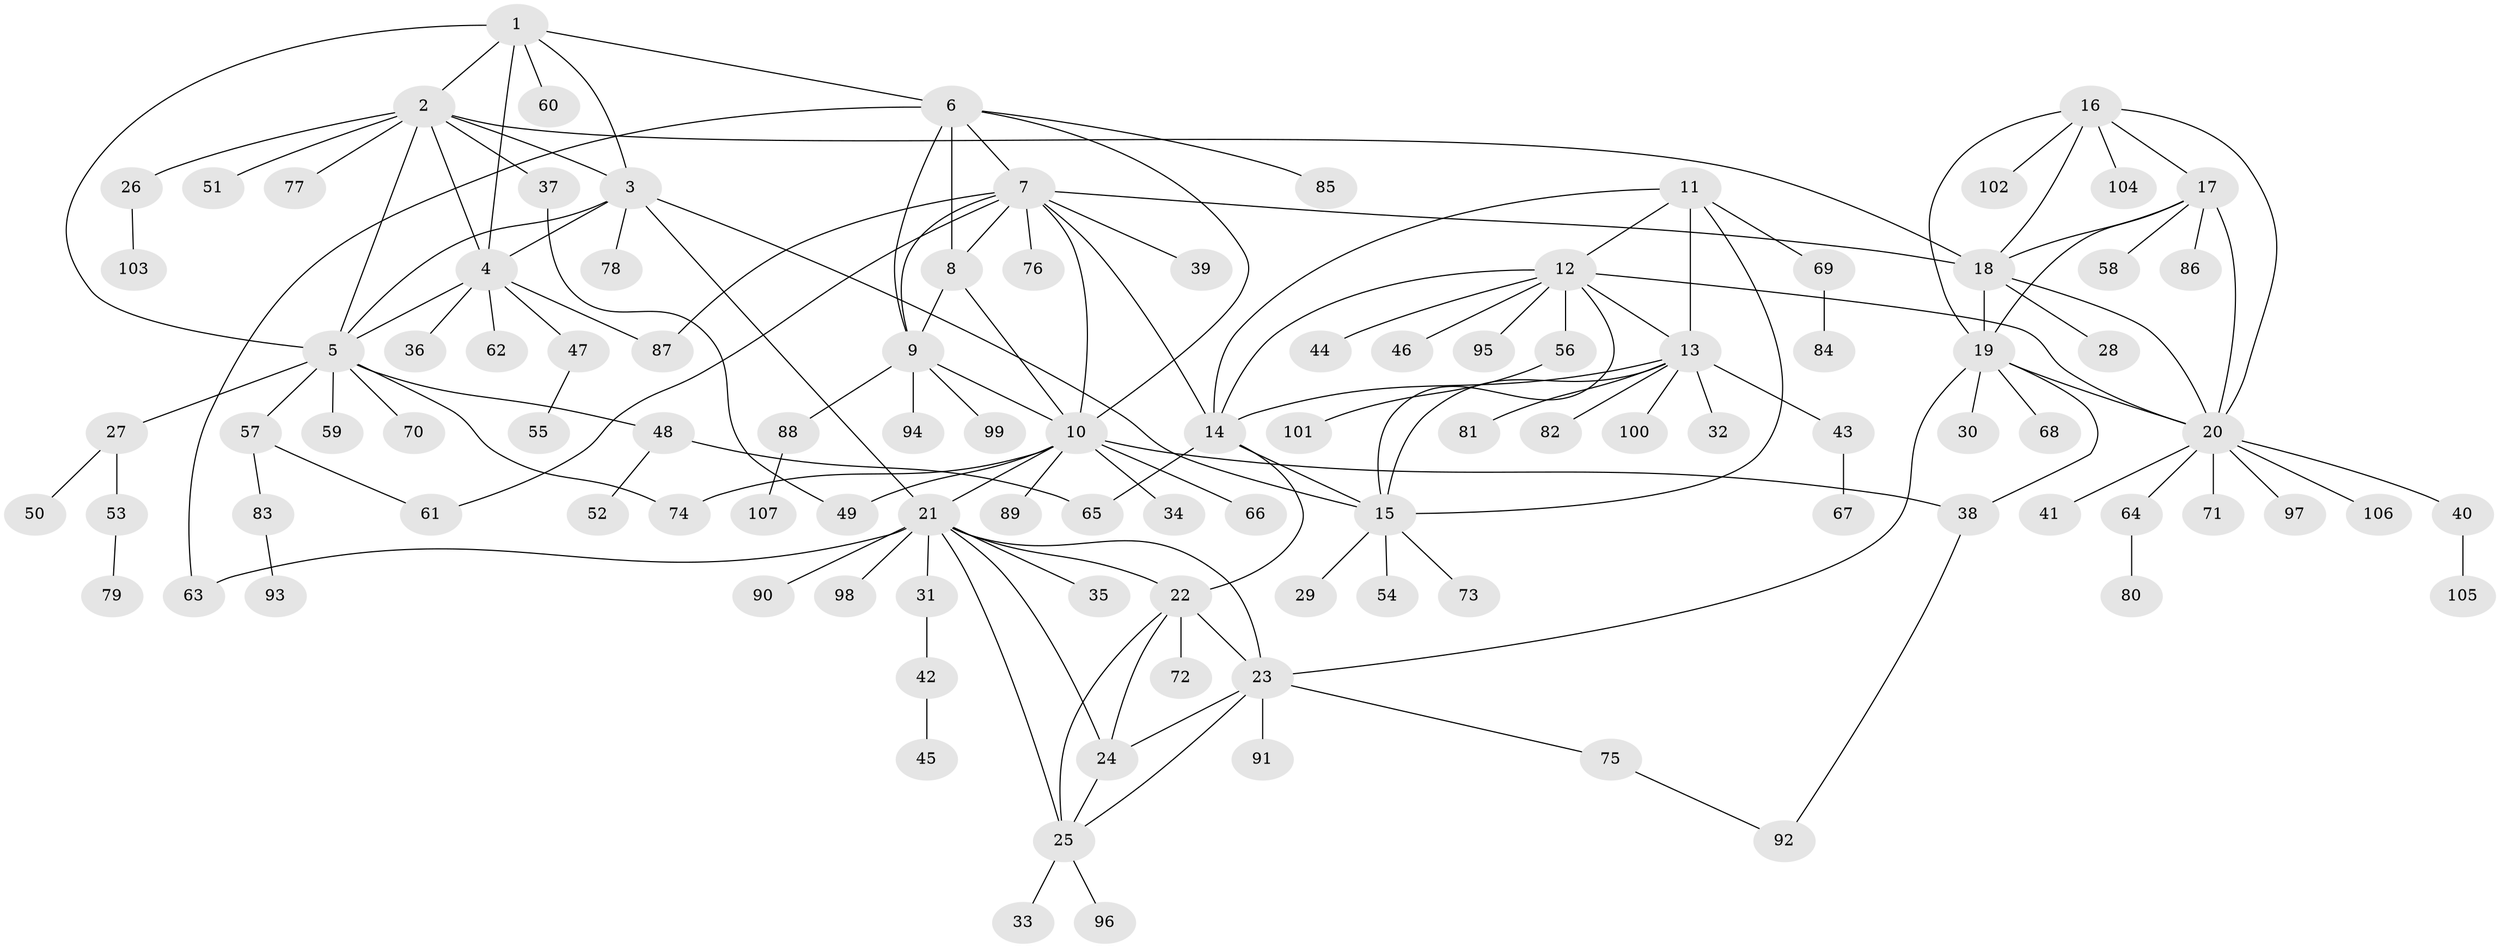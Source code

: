 // Generated by graph-tools (version 1.1) at 2025/26/03/09/25 03:26:48]
// undirected, 107 vertices, 150 edges
graph export_dot {
graph [start="1"]
  node [color=gray90,style=filled];
  1;
  2;
  3;
  4;
  5;
  6;
  7;
  8;
  9;
  10;
  11;
  12;
  13;
  14;
  15;
  16;
  17;
  18;
  19;
  20;
  21;
  22;
  23;
  24;
  25;
  26;
  27;
  28;
  29;
  30;
  31;
  32;
  33;
  34;
  35;
  36;
  37;
  38;
  39;
  40;
  41;
  42;
  43;
  44;
  45;
  46;
  47;
  48;
  49;
  50;
  51;
  52;
  53;
  54;
  55;
  56;
  57;
  58;
  59;
  60;
  61;
  62;
  63;
  64;
  65;
  66;
  67;
  68;
  69;
  70;
  71;
  72;
  73;
  74;
  75;
  76;
  77;
  78;
  79;
  80;
  81;
  82;
  83;
  84;
  85;
  86;
  87;
  88;
  89;
  90;
  91;
  92;
  93;
  94;
  95;
  96;
  97;
  98;
  99;
  100;
  101;
  102;
  103;
  104;
  105;
  106;
  107;
  1 -- 2;
  1 -- 3;
  1 -- 4;
  1 -- 5;
  1 -- 6;
  1 -- 60;
  2 -- 3;
  2 -- 4;
  2 -- 5;
  2 -- 18;
  2 -- 26;
  2 -- 37;
  2 -- 51;
  2 -- 77;
  3 -- 4;
  3 -- 5;
  3 -- 15;
  3 -- 21;
  3 -- 78;
  4 -- 5;
  4 -- 36;
  4 -- 47;
  4 -- 62;
  4 -- 87;
  5 -- 27;
  5 -- 48;
  5 -- 57;
  5 -- 59;
  5 -- 70;
  5 -- 74;
  6 -- 7;
  6 -- 8;
  6 -- 9;
  6 -- 10;
  6 -- 63;
  6 -- 85;
  7 -- 8;
  7 -- 9;
  7 -- 10;
  7 -- 14;
  7 -- 18;
  7 -- 39;
  7 -- 61;
  7 -- 76;
  7 -- 87;
  8 -- 9;
  8 -- 10;
  9 -- 10;
  9 -- 88;
  9 -- 94;
  9 -- 99;
  10 -- 21;
  10 -- 34;
  10 -- 38;
  10 -- 49;
  10 -- 66;
  10 -- 74;
  10 -- 89;
  11 -- 12;
  11 -- 13;
  11 -- 14;
  11 -- 15;
  11 -- 69;
  12 -- 13;
  12 -- 14;
  12 -- 15;
  12 -- 20;
  12 -- 44;
  12 -- 46;
  12 -- 56;
  12 -- 95;
  13 -- 14;
  13 -- 15;
  13 -- 32;
  13 -- 43;
  13 -- 81;
  13 -- 82;
  13 -- 100;
  14 -- 15;
  14 -- 22;
  14 -- 65;
  15 -- 29;
  15 -- 54;
  15 -- 73;
  16 -- 17;
  16 -- 18;
  16 -- 19;
  16 -- 20;
  16 -- 102;
  16 -- 104;
  17 -- 18;
  17 -- 19;
  17 -- 20;
  17 -- 58;
  17 -- 86;
  18 -- 19;
  18 -- 20;
  18 -- 28;
  19 -- 20;
  19 -- 23;
  19 -- 30;
  19 -- 38;
  19 -- 68;
  20 -- 40;
  20 -- 41;
  20 -- 64;
  20 -- 71;
  20 -- 97;
  20 -- 106;
  21 -- 22;
  21 -- 23;
  21 -- 24;
  21 -- 25;
  21 -- 31;
  21 -- 35;
  21 -- 63;
  21 -- 90;
  21 -- 98;
  22 -- 23;
  22 -- 24;
  22 -- 25;
  22 -- 72;
  23 -- 24;
  23 -- 25;
  23 -- 75;
  23 -- 91;
  24 -- 25;
  25 -- 33;
  25 -- 96;
  26 -- 103;
  27 -- 50;
  27 -- 53;
  31 -- 42;
  37 -- 49;
  38 -- 92;
  40 -- 105;
  42 -- 45;
  43 -- 67;
  47 -- 55;
  48 -- 52;
  48 -- 65;
  53 -- 79;
  56 -- 101;
  57 -- 61;
  57 -- 83;
  64 -- 80;
  69 -- 84;
  75 -- 92;
  83 -- 93;
  88 -- 107;
}
